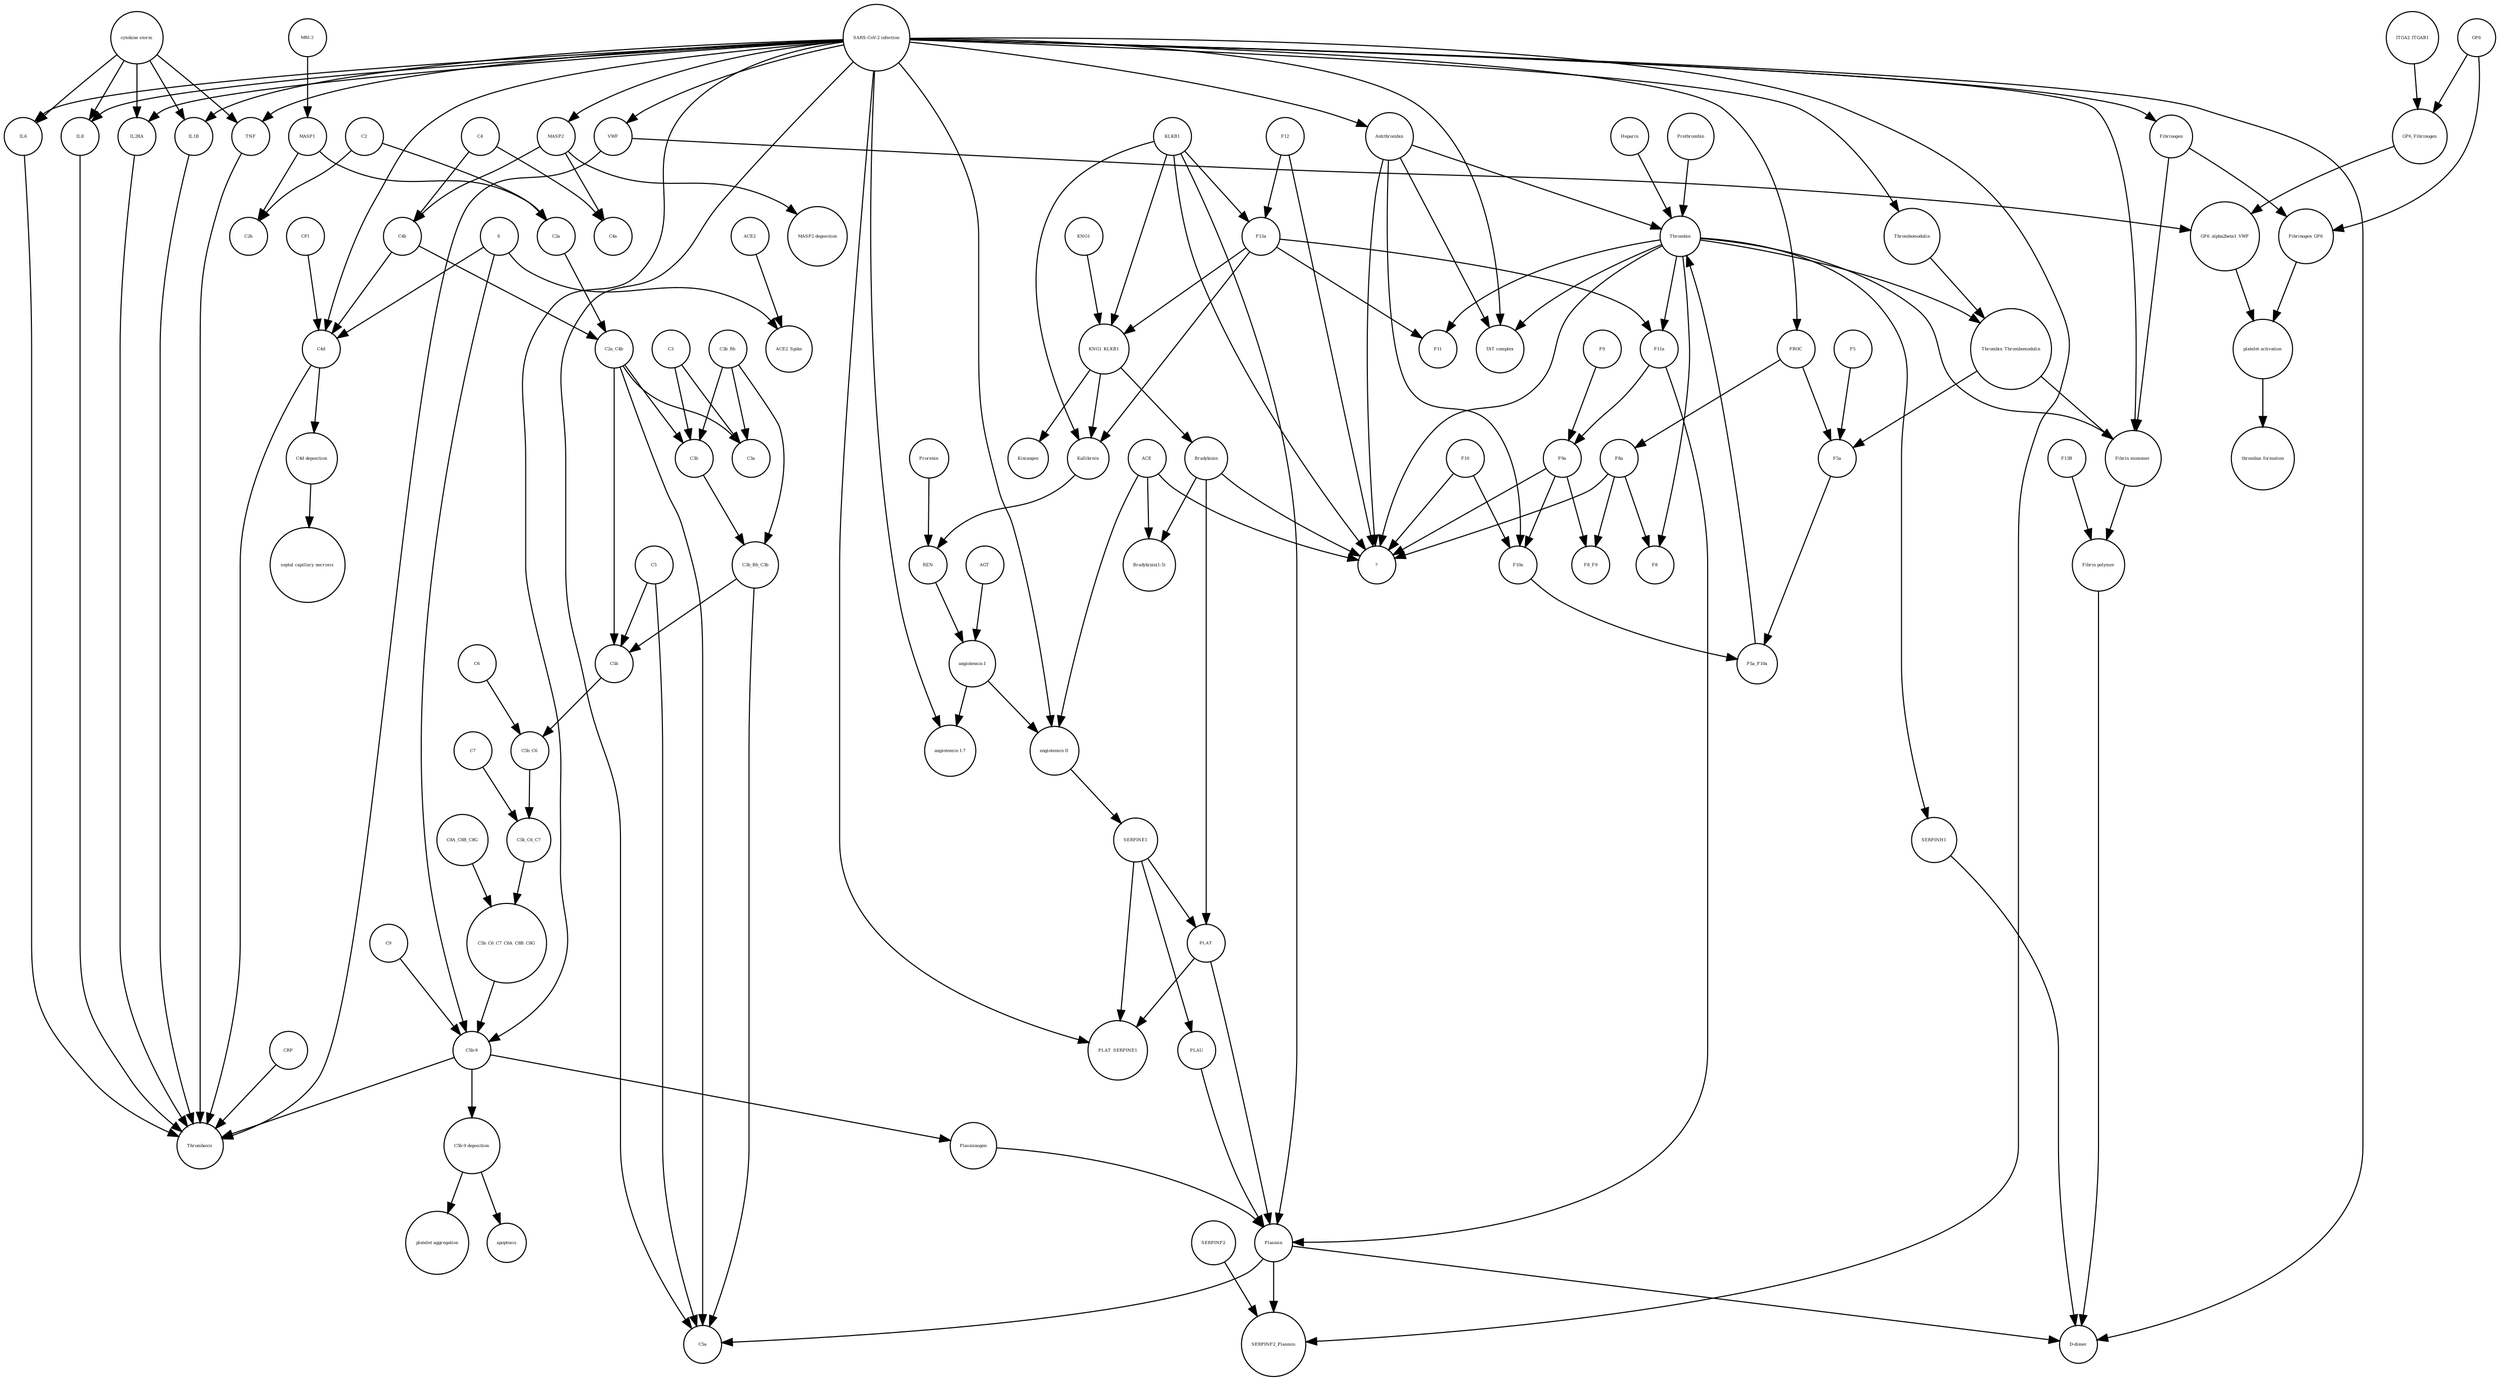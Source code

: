 strict digraph  {
C4d [annotation="", bipartite=0, cls=macromolecule, fontsize=4, label=C4d, shape=circle];
"C4d deposition" [annotation="", bipartite=0, cls=phenotype, fontsize=4, label="C4d deposition", shape=circle];
"C5b-9" [annotation="", bipartite=0, cls=complex, fontsize=4, label="C5b-9", shape=circle];
"C5b-9 deposition" [annotation="", bipartite=0, cls=phenotype, fontsize=4, label="C5b-9 deposition", shape=circle];
CRP [annotation="urn_miriam_hgnc_HGNC%3A2367", bipartite=0, cls=macromolecule, fontsize=4, label=CRP, shape=circle];
Thrombosis [annotation="urn_miriam_mesh_D013923|urn_miriam_mesh_D055806", bipartite=0, cls=phenotype, fontsize=4, label=Thrombosis, shape=circle];
VWF [annotation="", bipartite=0, cls=macromolecule, fontsize=4, label=VWF, shape=circle];
IL2RA [annotation="urn_miriam_hgnc_HGNC%3A6008", bipartite=0, cls=macromolecule, fontsize=4, label=IL2RA, shape=circle];
IL1B [annotation=urn_miriam_hgnc_5992, bipartite=0, cls=macromolecule, fontsize=4, label=IL1B, shape=circle];
IL6 [annotation=urn_miriam_hgnc_6018, bipartite=0, cls=macromolecule, fontsize=4, label=IL6, shape=circle];
TNF [annotation=urn_miriam_hgnc_11892, bipartite=0, cls=macromolecule, fontsize=4, label=TNF, shape=circle];
IL8 [annotation="urn_miriam_hgnc_HGNC%3A6025", bipartite=0, cls=macromolecule, fontsize=4, label=IL8, shape=circle];
MASP2 [annotation="", bipartite=0, cls=macromolecule, fontsize=4, label=MASP2, shape=circle];
"MASP2 deposition" [annotation="", bipartite=0, cls=phenotype, fontsize=4, label="MASP2 deposition", shape=circle];
GP6_alpha2beta1_VWF [annotation="", bipartite=0, cls=complex, fontsize=4, label=GP6_alpha2beta1_VWF, shape=circle];
"platelet activation" [annotation="urn_miriam_obo.go_GO%3A0030168", bipartite=0, cls=phenotype, fontsize=4, label="platelet activation", shape=circle];
"thrombus formation" [annotation="", bipartite=0, cls=phenotype, fontsize=4, label="thrombus formation", shape=circle];
Fibrinogen_GP6 [annotation=urn_miriam_pubmed_19296670, bipartite=0, cls=complex, fontsize=4, label=Fibrinogen_GP6, shape=circle];
"platelet aggregation" [annotation="urn_miriam_obo.go_GO%3A0030168", bipartite=0, cls=phenotype, fontsize=4, label="platelet aggregation", shape=circle];
apoptosis [annotation="urn_miriam_obo.go_GO%3A0006915", bipartite=0, cls=phenotype, fontsize=4, label=apoptosis, shape=circle];
"septal capillary necrosis" [annotation="", bipartite=0, cls=phenotype, fontsize=4, label="septal capillary necrosis", shape=circle];
F5a_F10a [annotation=urn_miriam_pubmed_2303476, bipartite=0, cls=complex, fontsize=4, label=F5a_F10a, shape=circle];
ACE2_Spike [annotation="", bipartite=0, cls=complex, fontsize=4, label=ACE2_Spike, shape=circle];
C4a [annotation="", bipartite=0, cls=macromolecule, fontsize=4, label=C4a, shape=circle];
SERPINH1 [annotation="urn_miriam_hgnc_HGNC%3A1546", bipartite=0, cls=macromolecule, fontsize=4, label=SERPINH1, shape=circle];
C9 [annotation="urn_miriam_hgnc_HGNC%3A1358", bipartite=0, cls=macromolecule, fontsize=4, label=C9, shape=circle];
C3b_Bb [annotation="urn_miriam_pubmed_12440962|urn_miriam_brenda_3.4.21.47", bipartite=0, cls=complex, fontsize=4, label=C3b_Bb, shape=circle];
F8a [annotation="urn_miriam_hgnc_HGNC%3A3546", bipartite=0, cls=macromolecule, fontsize=4, label=F8a, shape=circle];
C2a_C4b [annotation="", bipartite=0, cls=complex, fontsize=4, label=C2a_C4b, shape=circle];
Plasminogen [annotation="urn_miriam_hgnc_HGNC%3A9071", bipartite=0, cls=macromolecule, fontsize=4, label=Plasminogen, shape=circle];
KNG1 [annotation=urn_miriam_hgnc_6383, bipartite=0, cls=macromolecule, fontsize=4, label=KNG1, shape=circle];
"Fibrin monomer" [annotation="", bipartite=0, cls=macromolecule, fontsize=4, label="Fibrin monomer", shape=circle];
C5 [annotation="urn_miriam_hgnc_HGNC%3A1331", bipartite=0, cls=macromolecule, fontsize=4, label=C5, shape=circle];
F9a [annotation="", bipartite=0, cls=macromolecule, fontsize=4, label=F9a, shape=circle];
ACE [annotation="urn_miriam_hgnc_HGNC%3A2707", bipartite=0, cls=macromolecule, fontsize=4, label=ACE, shape=circle];
F13B [annotation="", bipartite=0, cls=macromolecule, fontsize=4, label=F13B, shape=circle];
REN [annotation="urn_miriam_hgnc_HGNC%3A9958", bipartite=0, cls=macromolecule, fontsize=4, label=REN, shape=circle];
"TAT complex" [annotation=urn_miriam_pubmed_22930518, bipartite=0, cls=complex, fontsize=4, label="TAT complex", shape=circle];
C3 [annotation="urn_miriam_hgnc_HGNC%3A1318", bipartite=0, cls=macromolecule, fontsize=4, label=C3, shape=circle];
"Bradykinin(1-5)" [annotation="", bipartite=0, cls=macromolecule, fontsize=4, label="Bradykinin(1-5)", shape=circle];
KLKB1 [annotation=urn_miriam_hgnc_6371, bipartite=0, cls=macromolecule, fontsize=4, label=KLKB1, shape=circle];
Prorenin [annotation="", bipartite=0, cls=macromolecule, fontsize=4, label=Prorenin, shape=circle];
F11a [annotation="urn_miriam_hgnc_HGNC%3A3529", bipartite=0, cls=macromolecule, fontsize=4, label=F11a, shape=circle];
C5b_C6_C7 [annotation=urn_miriam_pubmed_28630159, bipartite=0, cls=complex, fontsize=4, label=C5b_C6_C7, shape=circle];
C8A_C8B_C8G [annotation="", bipartite=0, cls=complex, fontsize=4, label=C8A_C8B_C8G, shape=circle];
AGT [annotation="urn_miriam_hgnc_HGNC%3A333", bipartite=0, cls=macromolecule, fontsize=4, label=AGT, shape=circle];
S [annotation="urn_miriam_uniprot_P0DTC2|urn_miriam_uniprot_P59594", bipartite=0, cls=macromolecule, fontsize=4, label=S, shape=circle];
F11 [annotation="urn_miriam_hgnc_HGNC%3A3529", bipartite=0, cls=macromolecule, fontsize=4, label=F11, shape=circle];
MASP1 [annotation="", bipartite=0, cls=macromolecule, fontsize=4, label=MASP1, shape=circle];
"D-dimer" [annotation=urn_miriam_pubmed_19008457, bipartite=0, cls=macromolecule, fontsize=4, label="D-dimer", shape=circle];
PLAT_SERPINE1 [annotation=urn_miriam_pubmed_22449964, bipartite=0, cls=complex, fontsize=4, label=PLAT_SERPINE1, shape=circle];
F10a [annotation="urn_miriam_hgnc_HGNC%3A3528", bipartite=0, cls=macromolecule, fontsize=4, label=F10a, shape=circle];
PROC [annotation="urn_miriam_hgnc_HGNC%3A9451", bipartite=0, cls=macromolecule, fontsize=4, label=PROC, shape=circle];
"SARS-CoV-2 infection" [annotation=urn_miriam_taxonomy_2697049, bipartite=0, cls=phenotype, fontsize=4, label="SARS-CoV-2 infection", shape=circle];
C7 [annotation="urn_miriam_hgnc_HGNC%3A1346", bipartite=0, cls=macromolecule, fontsize=4, label=C7, shape=circle];
C4b [annotation="", bipartite=0, cls=macromolecule, fontsize=4, label=C4b, shape=circle];
C3b_Bb_C3b [annotation="urn_miriam_pubmed_12440962|urn_miriam_brenda_34.4.21.47", bipartite=0, cls=complex, fontsize=4, label=C3b_Bb_C3b, shape=circle];
C5b_C6 [annotation="", bipartite=0, cls=complex, fontsize=4, label=C5b_C6, shape=circle];
Bradykinin [annotation="urn_miriam_obo.chebi_CHEBI%3A3165", bipartite=0, cls=macromolecule, fontsize=4, label=Bradykinin, shape=circle];
C6 [annotation="urn_miriam_hgnc_HGNC%3A1339", bipartite=0, cls=macromolecule, fontsize=4, label=C6, shape=circle];
Prothrombin [annotation="urn_miriam_hgnc_HGNC%3A3535", bipartite=0, cls=macromolecule, fontsize=4, label=Prothrombin, shape=circle];
SERPINF2_Plasmin [annotation="", bipartite=0, cls=complex, fontsize=4, label=SERPINF2_Plasmin, shape=circle];
"?" [annotation="", bipartite=0, cls=macromolecule, fontsize=4, label="?", shape=circle];
C2a [annotation="", bipartite=0, cls=macromolecule, fontsize=4, label=C2a, shape=circle];
F8 [annotation="urn_miriam_hgnc_HGNC%3A3546", bipartite=0, cls=macromolecule, fontsize=4, label=F8, shape=circle];
CFI [annotation="urn_miriam_hgnc_HGNC%3A2771", bipartite=0, cls=macromolecule, fontsize=4, label=CFI, shape=circle];
PLAT [annotation="urn_miriam_hgnc_HGNC%3A9051", bipartite=0, cls=macromolecule, fontsize=4, label=PLAT, shape=circle];
Thrombin [annotation="urn_miriam_hgnc_HGNC%3A3535", bipartite=0, cls=macromolecule, fontsize=4, label=Thrombin, shape=circle];
C4 [annotation="", bipartite=0, cls=macromolecule, fontsize=4, label=C4, shape=circle];
Thrombomodulin [annotation="urn_miriam_hgnc_HGNC%3A11784", bipartite=0, cls=macromolecule, fontsize=4, label=Thrombomodulin, shape=circle];
F12a [annotation="urn_miriam_hgnc_HGNC%3A3530", bipartite=0, cls=macromolecule, fontsize=4, label=F12a, shape=circle];
ITGA2_ITGAB1 [annotation="urn_miriam_intact_EBI-16428357", bipartite=0, cls=complex, fontsize=4, label=ITGA2_ITGAB1, shape=circle];
SERPINE1 [annotation="urn_miriam_hgnc_HGNC%3A8593", bipartite=0, cls=macromolecule, fontsize=4, label=SERPINE1, shape=circle];
C5a [annotation="", bipartite=0, cls=macromolecule, fontsize=4, label=C5a, shape=circle];
Kallikrein [annotation=urn_miriam_hgnc_6371, bipartite=0, cls=macromolecule, fontsize=4, label=Kallikrein, shape=circle];
C3b [annotation="", bipartite=0, cls=macromolecule, fontsize=4, label=C3b, shape=circle];
Plasmin [annotation="urn_miriam_hgnc_HGNC%3A9051", bipartite=0, cls=macromolecule, fontsize=4, label=Plasmin, shape=circle];
PLAU [annotation="", bipartite=0, cls=macromolecule, fontsize=4, label=PLAU, shape=circle];
F12 [annotation="urn_miriam_hgnc_HGNC%3A3530", bipartite=0, cls=macromolecule, fontsize=4, label=F12, shape=circle];
Fibrinogen [annotation=urn_miriam_pubmed_19296670, bipartite=0, cls=complex, fontsize=4, label=Fibrinogen, shape=circle];
C3a [annotation="", bipartite=0, cls=macromolecule, fontsize=4, label=C3a, shape=circle];
F5 [annotation="urn_miriam_hgnc_HGNC%3A3541", bipartite=0, cls=macromolecule, fontsize=4, label=F5, shape=circle];
"Fibrin polymer" [annotation="", bipartite=0, cls=macromolecule, fontsize=4, label="Fibrin polymer", shape=circle];
F5a [annotation="urn_miriam_hgnc_HGNC%3A3542", bipartite=0, cls=macromolecule, fontsize=4, label=F5a, shape=circle];
C5b [annotation="", bipartite=0, cls=macromolecule, fontsize=4, label=C5b, shape=circle];
C2b [annotation="", bipartite=0, cls=macromolecule, fontsize=4, label=C2b, shape=circle];
"angiotensin I" [annotation="urn_miriam_obo.chebi_CHEBI%3A2718", bipartite=0, cls="simple chemical", fontsize=4, label="angiotensin I", shape=circle];
"angiotensin I-7" [annotation="urn_miriam_obo.chebi_CHEBI%3A55438", bipartite=0, cls="simple chemical", fontsize=4, label="angiotensin I-7", shape=circle];
MBL2 [annotation=urn_miriam_hgnc_6902, bipartite=0, cls=macromolecule, fontsize=4, label=MBL2, shape=circle];
Heparin [annotation="urn_miriam_pubmed_708377|urn_miriam_obo.chebi_CHEBI%3A28304", bipartite=0, cls="simple chemical", fontsize=4, label=Heparin, shape=circle];
KNG1_KLKB1 [annotation=urn_miriam_pubmed_17598838, bipartite=0, cls=complex, fontsize=4, label=KNG1_KLKB1, shape=circle];
"cytokine storm" [annotation=urn_miriam_pubmed_2504360, bipartite=0, cls=phenotype, fontsize=4, label="cytokine storm", shape=circle];
SERPINF2 [annotation="urn_miriam_hgnc_HGNC%3A9075", bipartite=0, cls=macromolecule, fontsize=4, label=SERPINF2, shape=circle];
Kininogen [annotation="urn_miriam_hgnc_HGNC%3A6383", bipartite=0, cls=macromolecule, fontsize=4, label=Kininogen, shape=circle];
F8_F9 [annotation=urn_miriam_pubmed_22471307, bipartite=0, cls=complex, fontsize=4, label=F8_F9, shape=circle];
F9 [annotation="urn_miriam_hgnc_HGNC%3A35531", bipartite=0, cls=macromolecule, fontsize=4, label=F9, shape=circle];
GP6_Fibrinogen [annotation="", bipartite=0, cls=complex, fontsize=4, label=GP6_Fibrinogen, shape=circle];
C5b_C6_C7_C8A_C8B_C8G [annotation=urn_miriam_pubmed_28630159, bipartite=0, cls=complex, fontsize=4, label=C5b_C6_C7_C8A_C8B_C8G, shape=circle];
Antithrombin [annotation="urn_miriam_hgnc_HGNC%3A775", bipartite=0, cls=macromolecule, fontsize=4, label=Antithrombin, shape=circle];
GP6 [annotation=urn_miriam_hgnc_14388, bipartite=0, cls=macromolecule, fontsize=4, label=GP6, shape=circle];
C2 [annotation="urn_miriam_hgnc_HGNC%3A1248", bipartite=0, cls=macromolecule, fontsize=4, label=C2, shape=circle];
Thrombin_Thrombomodulin [annotation="urn_miriam_pubmed_6282863|urn_miriam_taxonomy_9986", bipartite=0, cls=complex, fontsize=4, label=Thrombin_Thrombomodulin, shape=circle];
F10 [annotation="urn_miriam_hgnc_HGNC%3A3528", bipartite=0, cls=macromolecule, fontsize=4, label=F10, shape=circle];
"angiotensin II" [annotation="urn_miriam_obo.chebi_CHEBI%3A2718", bipartite=0, cls="simple chemical", fontsize=4, label="angiotensin II", shape=circle];
ACE2 [annotation="urn_miriam_hgnc_HGNC%3A13557", bipartite=0, cls=macromolecule, fontsize=4, label=ACE2, shape=circle];
C4d -> "C4d deposition"  [annotation="", interaction_type="necessary stimulation"];
C4d -> Thrombosis  [annotation="", interaction_type="necessary stimulation"];
"C4d deposition" -> "septal capillary necrosis"  [annotation="", interaction_type="necessary stimulation"];
"C5b-9" -> "C5b-9 deposition"  [annotation="", interaction_type="necessary stimulation"];
"C5b-9" -> Thrombosis  [annotation="", interaction_type="necessary stimulation"];
"C5b-9" -> Plasminogen  [annotation="", interaction_type=production];
"C5b-9 deposition" -> "platelet aggregation"  [annotation="", interaction_type="necessary stimulation"];
"C5b-9 deposition" -> apoptosis  [annotation="", interaction_type="necessary stimulation"];
CRP -> Thrombosis  [annotation="", interaction_type="necessary stimulation"];
VWF -> Thrombosis  [annotation="", interaction_type="necessary stimulation"];
VWF -> GP6_alpha2beta1_VWF  [annotation="", interaction_type=production];
IL2RA -> Thrombosis  [annotation="", interaction_type="necessary stimulation"];
IL1B -> Thrombosis  [annotation="", interaction_type="necessary stimulation"];
IL6 -> Thrombosis  [annotation="", interaction_type="necessary stimulation"];
TNF -> Thrombosis  [annotation="", interaction_type="necessary stimulation"];
IL8 -> Thrombosis  [annotation="", interaction_type="necessary stimulation"];
MASP2 -> "MASP2 deposition"  [annotation="", interaction_type="necessary stimulation"];
MASP2 -> C4a  [annotation=urn_miriam_pubmed_21664989, interaction_type=catalysis];
MASP2 -> C4b  [annotation=urn_miriam_pubmed_21664989, interaction_type=catalysis];
GP6_alpha2beta1_VWF -> "platelet activation"  [annotation="", interaction_type="necessary stimulation"];
"platelet activation" -> "thrombus formation"  [annotation="", interaction_type="necessary stimulation"];
Fibrinogen_GP6 -> "platelet activation"  [annotation="", interaction_type="necessary stimulation"];
F5a_F10a -> Thrombin  [annotation="urn_miriam_pubmed_4430674|urn_miriam_pubmed_3818642", interaction_type=catalysis];
SERPINH1 -> "D-dimer"  [annotation="urn_miriam_pubmed_29096812|urn_miriam_pubmed_10574983|urn_miriam_pubmed_32172226", interaction_type=catalysis];
C9 -> "C5b-9"  [annotation="", interaction_type=production];
C3b_Bb -> C3b  [annotation=urn_miriam_pubmed_12440962, interaction_type=catalysis];
C3b_Bb -> C3a  [annotation=urn_miriam_pubmed_12440962, interaction_type=catalysis];
C3b_Bb -> C3b_Bb_C3b  [annotation="", interaction_type=production];
F8a -> F8_F9  [annotation="", interaction_type=production];
F8a -> "?"  [annotation="", interaction_type=production];
F8a -> F8  [annotation="", interaction_type=production];
C2a_C4b -> C3b  [annotation=urn_miriam_pubmed_12440962, interaction_type=catalysis];
C2a_C4b -> C3a  [annotation=urn_miriam_pubmed_12440962, interaction_type=catalysis];
C2a_C4b -> C5a  [annotation=urn_miriam_pubmed_28630159, interaction_type=catalysis];
C2a_C4b -> C5b  [annotation=urn_miriam_pubmed_28630159, interaction_type=catalysis];
Plasminogen -> Plasmin  [annotation="", interaction_type=production];
KNG1 -> KNG1_KLKB1  [annotation="", interaction_type=production];
"Fibrin monomer" -> "Fibrin polymer"  [annotation="", interaction_type=production];
C5 -> C5a  [annotation="", interaction_type=production];
C5 -> C5b  [annotation="", interaction_type=production];
F9a -> "?"  [annotation="urn_miriam_pubmed_11551226|urn_miriam_pubmed_15853774", interaction_type=catalysis];
F9a -> F10a  [annotation="urn_miriam_pubmed_11551226|urn_miriam_pubmed_15853774", interaction_type=catalysis];
F9a -> F8_F9  [annotation="", interaction_type=production];
ACE -> "angiotensin II"  [annotation="urn_miriam_taxonomy_9606|urn_miriam_pubmed_190881|urn_miriam_pubmed_10969042", interaction_type=catalysis];
ACE -> "?"  [annotation=urn_miriam_pubmed_10969042, interaction_type=catalysis];
ACE -> "Bradykinin(1-5)"  [annotation=urn_miriam_pubmed_10969042, interaction_type=catalysis];
F13B -> "Fibrin polymer"  [annotation="urn_miriam_pubmed_29096812|urn_miriam_pubmed_7577232", interaction_type=catalysis];
REN -> "angiotensin I"  [annotation="urn_miriam_pubmed_10585461|urn_miriam_pubmed_30934934|urn_miriam_pubmed_6172448|urn_miriam_taxonomy_9606", interaction_type=catalysis];
C3 -> C3b  [annotation="", interaction_type=production];
C3 -> C3a  [annotation="", interaction_type=production];
KLKB1 -> KNG1_KLKB1  [annotation="", interaction_type=production];
KLKB1 -> Plasmin  [annotation=urn_miriam_pubmed_3850647, interaction_type=catalysis];
KLKB1 -> "?"  [annotation=urn_miriam_pubmed_21304106, interaction_type=catalysis];
KLKB1 -> F12a  [annotation=urn_miriam_pubmed_21304106, interaction_type=catalysis];
KLKB1 -> Kallikrein  [annotation="", interaction_type=production];
Prorenin -> REN  [annotation="", interaction_type=production];
F11a -> F9a  [annotation=urn_miriam_pubmed_9100000, interaction_type=catalysis];
F11a -> Plasmin  [annotation=urn_miriam_pubmed_3850647, interaction_type=catalysis];
C5b_C6_C7 -> C5b_C6_C7_C8A_C8B_C8G  [annotation="", interaction_type=production];
C8A_C8B_C8G -> C5b_C6_C7_C8A_C8B_C8G  [annotation="", interaction_type=production];
AGT -> "angiotensin I"  [annotation="", interaction_type=production];
S -> C4d  [annotation="", interaction_type=production];
S -> "C5b-9"  [annotation="", interaction_type=production];
S -> ACE2_Spike  [annotation="", interaction_type=production];
MASP1 -> C2a  [annotation=urn_miriam_pubmed_10946292, interaction_type=catalysis];
MASP1 -> C2b  [annotation=urn_miriam_pubmed_10946292, interaction_type=catalysis];
F10a -> F5a_F10a  [annotation="", interaction_type=production];
PROC -> F5a  [annotation="urn_miriam_pubmed_6282863|urn_miriam_pubmed_6572921|urn_miriam_pubmed_2322551", interaction_type=inhibition];
PROC -> F8a  [annotation="", interaction_type=production];
"SARS-CoV-2 infection" -> SERPINF2_Plasmin  [annotation="urn_miriam_pubmed_2437112|urn_miriam_doi_10.1101%2F2020.04.25.20077842", interaction_type=stimulation];
"SARS-CoV-2 infection" -> TNF  [annotation=urn_miriam_pubmed_32504360, interaction_type=stimulation];
"SARS-CoV-2 infection" -> IL6  [annotation=urn_miriam_pubmed_32286245, interaction_type=stimulation];
"SARS-CoV-2 infection" -> "angiotensin I-7"  [annotation=urn_miriam_pubmed_23392115, interaction_type=inhibition];
"SARS-CoV-2 infection" -> "D-dimer"  [annotation="urn_miriam_pubmed_29096812|urn_miriam_pubmed_10574983|urn_miriam_pubmed_32172226", interaction_type="necessary stimulation"];
"SARS-CoV-2 infection" -> Fibrinogen  [annotation="", interaction_type=production];
"SARS-CoV-2 infection" -> IL2RA  [annotation=urn_miriam_pubmed_32286245, interaction_type=stimulation];
"SARS-CoV-2 infection" -> IL1B  [annotation=urn_miriam_pubmed_32171193, interaction_type=stimulation];
"SARS-CoV-2 infection" -> PROC  [annotation=urn_miriam_pubmed_32302438, interaction_type="necessary stimulation"];
"SARS-CoV-2 infection" -> "C5b-9"  [annotation=urn_miriam_pmc_PMC7260598, interaction_type="necessary stimulation"];
"SARS-CoV-2 infection" -> MASP2  [annotation="urn_miriam_pubmed_11290788|urn_miriam_pubmed_32299776", interaction_type=stimulation];
"SARS-CoV-2 infection" -> "angiotensin II"  [annotation=urn_miriam_pubmed_32048163, interaction_type=catalysis];
"SARS-CoV-2 infection" -> VWF  [annotation=urn_miriam_pubmed_32367170, interaction_type="necessary stimulation"];
"SARS-CoV-2 infection" -> Antithrombin  [annotation=urn_miriam_pubmed_32302438, interaction_type="necessary stimulation"];
"SARS-CoV-2 infection" -> C4d  [annotation=urn_miriam_pubmed_32299776, interaction_type=stimulation];
"SARS-CoV-2 infection" -> "TAT complex"  [annotation="urn_miriam_pubmed_22930518|urn_miriam_doi_10.1101%2F2020.04.25.20077842", interaction_type="necessary stimulation"];
"SARS-CoV-2 infection" -> Thrombomodulin  [annotation="urn_miriam_doi_10.1101%2F2020.04.25.20077842", interaction_type="necessary stimulation"];
"SARS-CoV-2 infection" -> PLAT_SERPINE1  [annotation="urn_miriam_pubmed_22449964|urn_miriam_doi_10.1101%2F2020.04.25.20077842", interaction_type="necessary stimulation"];
"SARS-CoV-2 infection" -> C5a  [annotation=urn_miriam_pmc_PMC7260598, interaction_type="necessary stimulation"];
"SARS-CoV-2 infection" -> "Fibrin monomer"  [annotation="urn_miriam_pubmed_6282863|urn_miriam_pubmed_28228446|urn_miriam_pubmed_2117226", interaction_type="necessary stimulation"];
"SARS-CoV-2 infection" -> IL8  [annotation=urn_miriam_pubmed_32286245, interaction_type=stimulation];
C7 -> C5b_C6_C7  [annotation="", interaction_type=production];
C4b -> C4d  [annotation="", interaction_type=production];
C4b -> C2a_C4b  [annotation="", interaction_type=production];
C3b_Bb_C3b -> C5a  [annotation=urn_miriam_pubmed_28630159, interaction_type=catalysis];
C3b_Bb_C3b -> C5b  [annotation=urn_miriam_pubmed_28630159, interaction_type=catalysis];
C5b_C6 -> C5b_C6_C7  [annotation="", interaction_type=production];
Bradykinin -> "?"  [annotation="", interaction_type=production];
Bradykinin -> "Bradykinin(1-5)"  [annotation="", interaction_type=production];
Bradykinin -> PLAT  [annotation="urn_miriam_pubmed_10373228|urn_miriam_pubmed_2769655", interaction_type=catalysis];
C6 -> C5b_C6  [annotation="", interaction_type=production];
Prothrombin -> Thrombin  [annotation="", interaction_type=production];
C2a -> C2a_C4b  [annotation="", interaction_type=production];
CFI -> C4d  [annotation=urn_miriam_pubmed_19362461, interaction_type=catalysis];
PLAT -> Plasmin  [annotation=urn_miriam_pubmed_3850647, interaction_type=catalysis];
PLAT -> PLAT_SERPINE1  [annotation="", interaction_type=production];
Thrombin -> "TAT complex"  [annotation="", interaction_type=production];
Thrombin -> F11a  [annotation="urn_miriam_pubmed_21304106|urn_miriam_pubmed_8631976", interaction_type=catalysis];
Thrombin -> F11  [annotation="urn_miriam_pubmed_21304106|urn_miriam_pubmed_8631976", interaction_type=catalysis];
Thrombin -> SERPINH1  [annotation=urn_miriam_pubmed_23809134, interaction_type=catalysis];
Thrombin -> "?"  [annotation=urn_miriam_pubmed_15746105, interaction_type=catalysis];
Thrombin -> F8  [annotation=urn_miriam_pubmed_15746105, interaction_type=catalysis];
Thrombin -> Thrombin_Thrombomodulin  [annotation="", interaction_type=production];
Thrombin -> "Fibrin monomer"  [annotation="urn_miriam_pubmed_6282863|urn_miriam_pubmed_28228446|urn_miriam_pubmed_2117226", interaction_type=catalysis];
C4 -> C4a  [annotation="", interaction_type=production];
C4 -> C4b  [annotation="", interaction_type=production];
Thrombomodulin -> Thrombin_Thrombomodulin  [annotation="", interaction_type=production];
F12a -> KNG1_KLKB1  [annotation=urn_miriam_pubmed_7944388, interaction_type=catalysis];
F12a -> F11  [annotation="", interaction_type=production];
F12a -> F11a  [annotation="", interaction_type=production];
F12a -> Kallikrein  [annotation=urn_miriam_pubmed_21304106, interaction_type=catalysis];
ITGA2_ITGAB1 -> GP6_Fibrinogen  [annotation="", interaction_type=production];
SERPINE1 -> PLAT_SERPINE1  [annotation="", interaction_type=production];
SERPINE1 -> PLAU  [annotation=urn_miriam_pubmed_21199867, interaction_type=inhibition];
SERPINE1 -> PLAT  [annotation="urn_miriam_pubmed_10373228|urn_miriam_pubmed_2769655", interaction_type=inhibition];
Kallikrein -> REN  [annotation=urn_miriam_pubmed_12793984, interaction_type=catalysis];
C3b -> C3b_Bb_C3b  [annotation="", interaction_type=production];
Plasmin -> SERPINF2_Plasmin  [annotation="", interaction_type=production];
Plasmin -> C5a  [annotation="urn_miriam_pubmed_27077125|urn_miriam_taxonomy_10090", interaction_type="necessary stimulation"];
Plasmin -> "D-dimer"  [annotation="urn_miriam_pubmed_29096812|urn_miriam_pubmed_10574983|urn_miriam_pubmed_32172226", interaction_type=catalysis];
PLAU -> Plasmin  [annotation=urn_miriam_pubmed_3850647, interaction_type=catalysis];
F12 -> "?"  [annotation="", interaction_type=production];
F12 -> F12a  [annotation="", interaction_type=production];
Fibrinogen -> "Fibrin monomer"  [annotation="", interaction_type=production];
Fibrinogen -> Fibrinogen_GP6  [annotation="", interaction_type=production];
F5 -> F5a  [annotation="", interaction_type=production];
"Fibrin polymer" -> "D-dimer"  [annotation="", interaction_type=production];
F5a -> F5a_F10a  [annotation="", interaction_type=production];
C5b -> C5b_C6  [annotation="", interaction_type=production];
"angiotensin I" -> "angiotensin II"  [annotation="", interaction_type=production];
"angiotensin I" -> "angiotensin I-7"  [annotation="", interaction_type=production];
MBL2 -> MASP1  [annotation=urn_miriam_pubmed_11290788, interaction_type=stimulation];
Heparin -> Thrombin  [annotation=urn_miriam_pubmed_15853774, interaction_type=catalysis];
KNG1_KLKB1 -> Kininogen  [annotation=urn_miriam_isbn_9781482204049, interaction_type=catalysis];
KNG1_KLKB1 -> Kallikrein  [annotation=urn_miriam_isbn_9781482204049, interaction_type=catalysis];
KNG1_KLKB1 -> Bradykinin  [annotation=urn_miriam_isbn_9781482204049, interaction_type=catalysis];
"cytokine storm" -> IL2RA  [annotation=urn_miriam_pubmed_32286245, interaction_type=stimulation];
"cytokine storm" -> IL1B  [annotation=urn_miriam_pubmed_32171193, interaction_type=stimulation];
"cytokine storm" -> TNF  [annotation=urn_miriam_pubmed_32504360, interaction_type=stimulation];
"cytokine storm" -> IL6  [annotation=urn_miriam_pubmed_32286245, interaction_type=stimulation];
"cytokine storm" -> IL8  [annotation=urn_miriam_pubmed_32286245, interaction_type=stimulation];
SERPINF2 -> SERPINF2_Plasmin  [annotation="", interaction_type=production];
F9 -> F9a  [annotation="", interaction_type=production];
GP6_Fibrinogen -> GP6_alpha2beta1_VWF  [annotation="", interaction_type=production];
C5b_C6_C7_C8A_C8B_C8G -> "C5b-9"  [annotation="", interaction_type=production];
Antithrombin -> "TAT complex"  [annotation="", interaction_type=production];
Antithrombin -> "?"  [annotation="urn_miriam_pubmed_11551226|urn_miriam_pubmed_15853774", interaction_type=inhibition];
Antithrombin -> F10a  [annotation="urn_miriam_pubmed_11551226|urn_miriam_pubmed_15853774", interaction_type=inhibition];
Antithrombin -> Thrombin  [annotation=urn_miriam_pubmed_15853774, interaction_type=inhibition];
GP6 -> GP6_Fibrinogen  [annotation="", interaction_type=production];
GP6 -> Fibrinogen_GP6  [annotation="", interaction_type=production];
C2 -> C2a  [annotation="", interaction_type=production];
C2 -> C2b  [annotation="", interaction_type=production];
Thrombin_Thrombomodulin -> F5a  [annotation="urn_miriam_pubmed_6282863|urn_miriam_pubmed_6572921|urn_miriam_pubmed_2322551", interaction_type=inhibition];
Thrombin_Thrombomodulin -> "Fibrin monomer"  [annotation="urn_miriam_pubmed_6282863|urn_miriam_pubmed_28228446|urn_miriam_pubmed_2117226", interaction_type=inhibition];
F10 -> "?"  [annotation="", interaction_type=production];
F10 -> F10a  [annotation="", interaction_type=production];
"angiotensin II" -> SERPINE1  [annotation="", interaction_type=production];
ACE2 -> ACE2_Spike  [annotation="", interaction_type=production];
}
